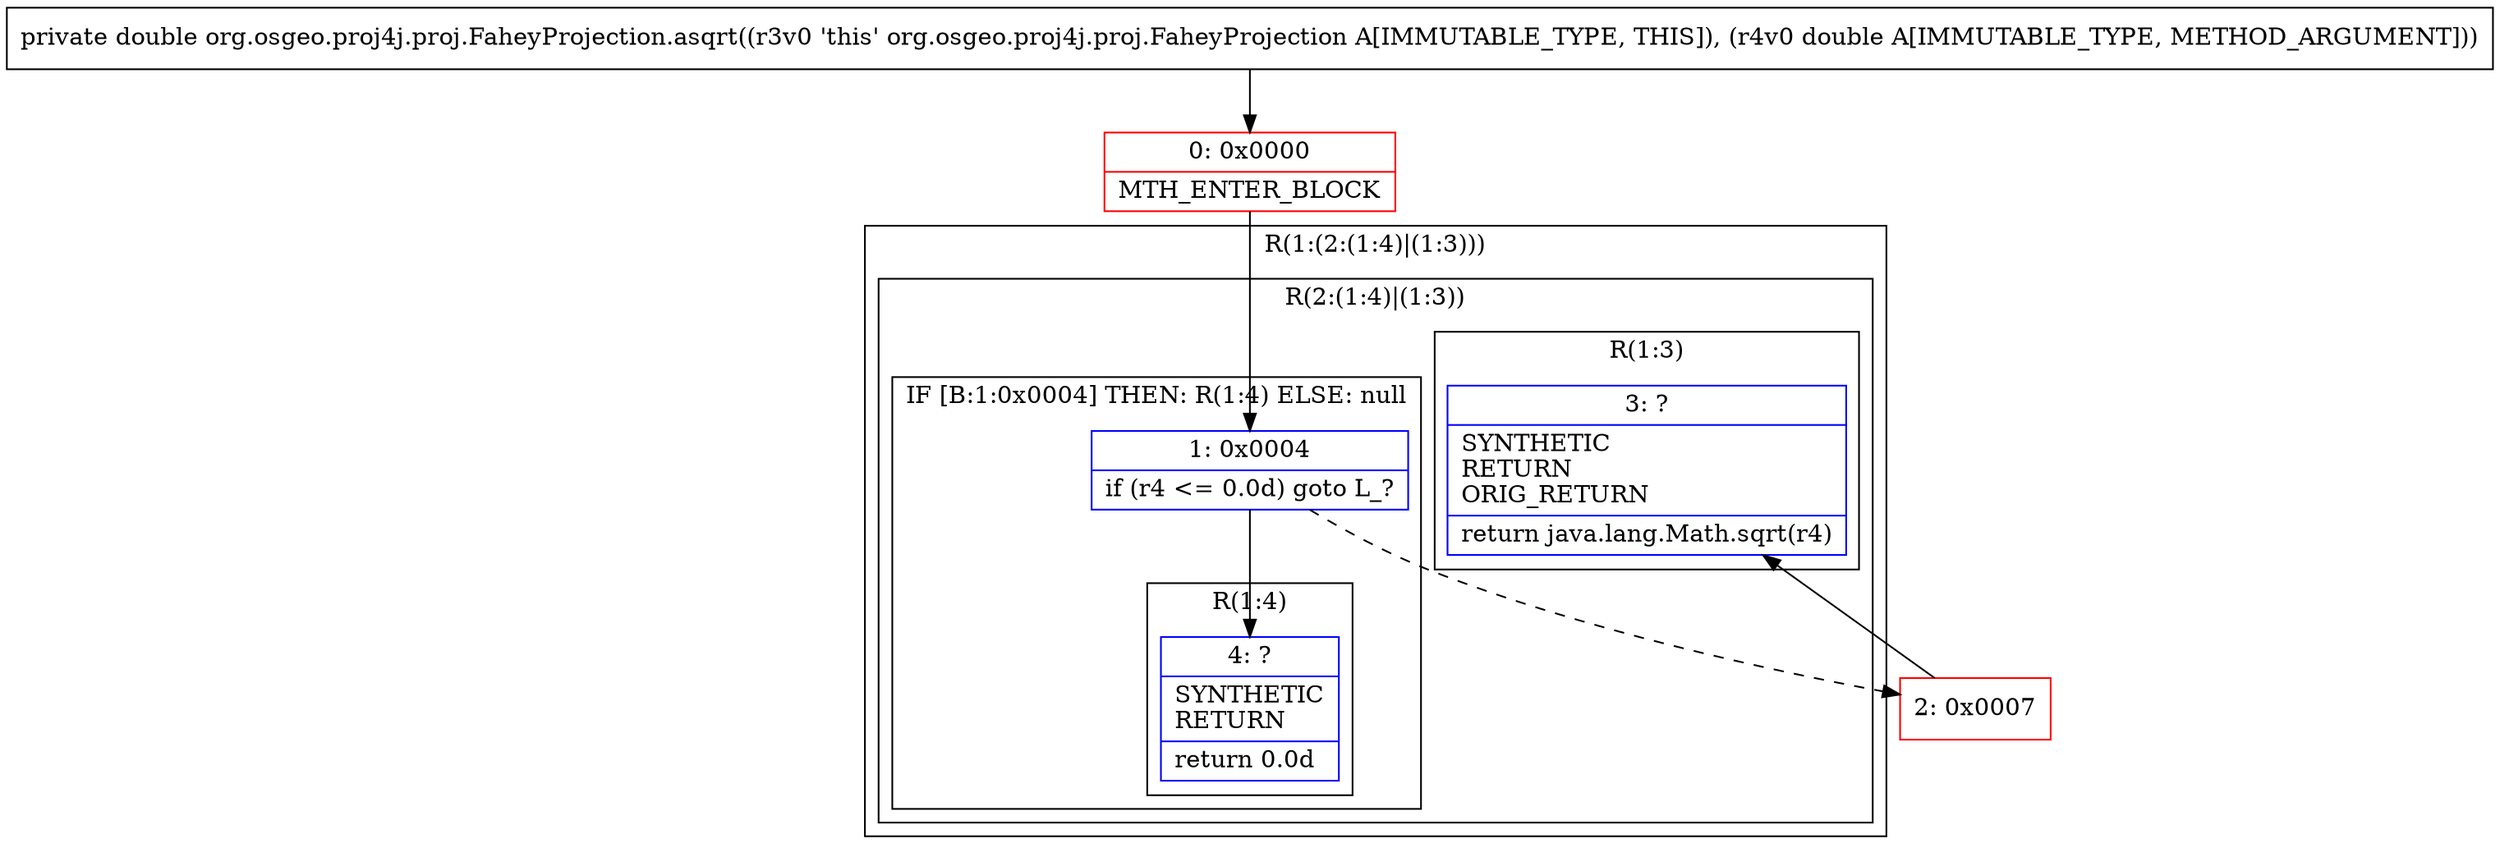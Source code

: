 digraph "CFG fororg.osgeo.proj4j.proj.FaheyProjection.asqrt(D)D" {
subgraph cluster_Region_235364769 {
label = "R(1:(2:(1:4)|(1:3)))";
node [shape=record,color=blue];
subgraph cluster_Region_971921040 {
label = "R(2:(1:4)|(1:3))";
node [shape=record,color=blue];
subgraph cluster_IfRegion_1043588439 {
label = "IF [B:1:0x0004] THEN: R(1:4) ELSE: null";
node [shape=record,color=blue];
Node_1 [shape=record,label="{1\:\ 0x0004|if (r4 \<= 0.0d) goto L_?\l}"];
subgraph cluster_Region_1957481560 {
label = "R(1:4)";
node [shape=record,color=blue];
Node_4 [shape=record,label="{4\:\ ?|SYNTHETIC\lRETURN\l|return 0.0d\l}"];
}
}
subgraph cluster_Region_1091805445 {
label = "R(1:3)";
node [shape=record,color=blue];
Node_3 [shape=record,label="{3\:\ ?|SYNTHETIC\lRETURN\lORIG_RETURN\l|return java.lang.Math.sqrt(r4)\l}"];
}
}
}
Node_0 [shape=record,color=red,label="{0\:\ 0x0000|MTH_ENTER_BLOCK\l}"];
Node_2 [shape=record,color=red,label="{2\:\ 0x0007}"];
MethodNode[shape=record,label="{private double org.osgeo.proj4j.proj.FaheyProjection.asqrt((r3v0 'this' org.osgeo.proj4j.proj.FaheyProjection A[IMMUTABLE_TYPE, THIS]), (r4v0 double A[IMMUTABLE_TYPE, METHOD_ARGUMENT])) }"];
MethodNode -> Node_0;
Node_1 -> Node_2[style=dashed];
Node_1 -> Node_4;
Node_0 -> Node_1;
Node_2 -> Node_3;
}

